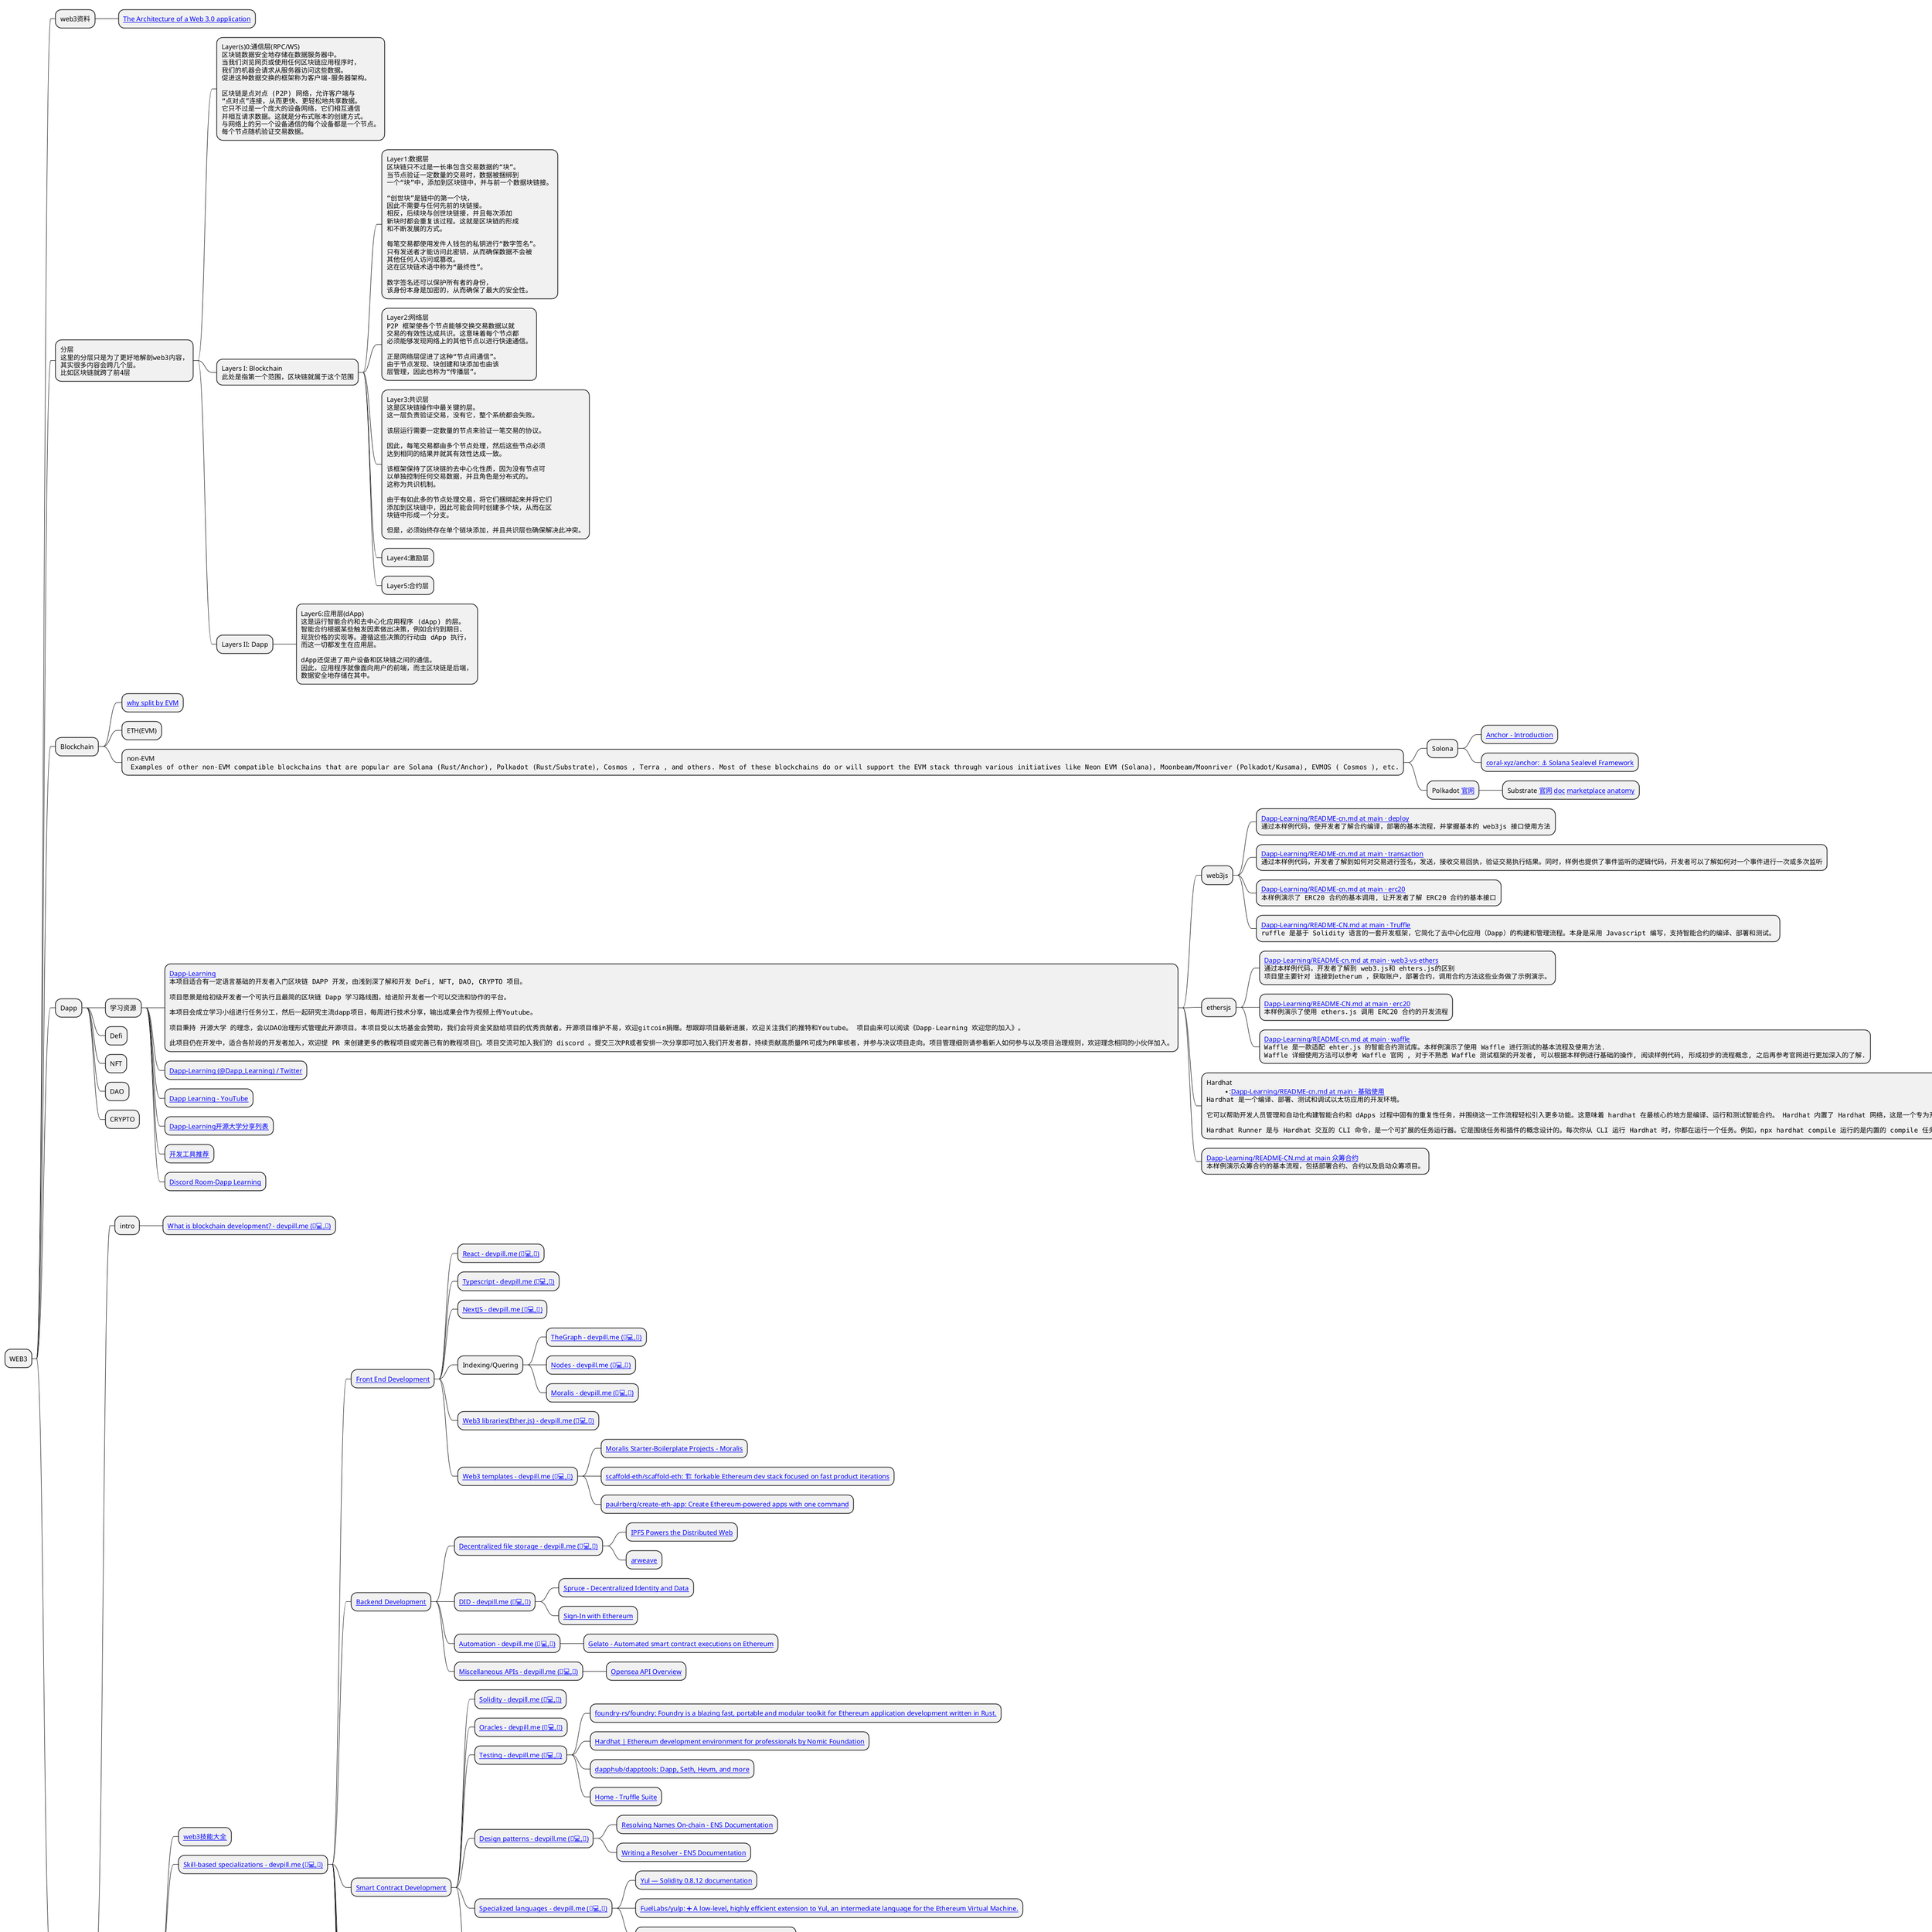 @startmindmap
* WEB3
** web3资料
*** [[https://www.preethikasireddy.com/post/the-architecture-of-a-web-3-0-application The Architecture of a Web 3.0 application]]
**:分层
<code>
这里的分层只是为了更好地解剖web3内容，
其实很多内容会跨几个层。
比如区块链就跨了前4层
</code>;
***:Layer(s)0:通信层(RPC/WS)
<code>
区块链数据安全地存储在数据服务器中。
当我们浏览网页或使用任何区块链应用程序时，
我们的机器会请求从服务器访问这些数据。
促进这种数据交换的框架称为客户端-服务器架构。

区块链是点对点 (P2P) 网络，允许客户端与
“点对点”连接，从而更快、更轻松地共享数据。
它只不过是一个庞大的设备网络，它们相互通信
并相互请求数据。这就是分布式账本的创建方式。
与网络上的另一个设备通信的每个设备都是一个节点。
每个节点随机验证交易数据。
</code>;
***:Layers I: Blockchain
<code>
此处是指第一个范围，区块链就属于这个范围
</code>;
****:Layer1:数据层
<code>
区块链只不过是一长串包含交易数据的“块”。
当节点验证一定数量的交易时，数据被捆绑到
一个“块”中，添加到区块链中，并与前一个数据块链接。

“创世块”是链中的第一个块，
因此不需要与任何先前的块链接。
相反，后续块与创世块链接，并且每次添加
新块时都会重复该过程。这就是区块链的形成
和不断发展的方式。

每笔交易都使用发件人钱包的私钥进行“数字签名”。
只有发送者才能访问此密钥，从而确保数据不会被
其他任何人访问或篡改。
这在区块链术语中称为“最终性”。

数字签名还可以保护所有者的身份，
该身份本身是加密的，从而确保了最大的安全性。
</code>;
****:Layer2:网络层
<code>
P2P 框架使各个节点能够交换交易数据以就
交易的有效性达成共识。这意味着每个节点都
必须能够发现网络上的其他节点以进行快速通信。

正是网络层促进了这种“节点间通信”。
由于节点发现、块创建和块添加也由该
层管理，因此也称为“传播层”。
</code>;
****:Layer3:共识层
<code>
这是区块链操作中最关键的层。
这一层负责验证交易，没有它，整个系统都会失败。

该层运行需要一定数量的节点来验证一笔交易的协议。

因此，每笔交易都由多个节点处理，然后这些节点必须
达到相同的结果并就其有效性达成一致。

该框架保持了区块链的去中心化性质，因为没有节点可
以单独控制任何交易数据，并且角色是分布式的。
这称为共识机制。

由于有如此多的节点处理交易，将它们捆绑起来并将它们
添加到区块链中，因此可能会同时创建多个块，从而在区
块链中形成一个分支。

但是，必须始终存在单个链块添加，并且共识层也确保解决此冲突。
</code>;
**** Layer4:激励层
**** Layer5:合约层
*** Layers II: Dapp
****:Layer6:应用层(dApp)
<code>
这是运行智能合约和去中心化应用程序 (dApp) 的层。
智能合约根据某些触发因素做出决策，例如合约到期日、
现货价格的实现等。遵循这些决策的行动由 dApp 执行，
而这一切都发生在应用层。

dApp还促进了用户设备和区块链之间的通信。
因此，应用程序就像面向用户的前端，而主区块链是后端，
数据安全地存储在其中。
</code>;
** Blockchain
*** [[https://www.devpill.me/docs/introduction/foreword/ why split by EVM]]
*** ETH(EVM)
***:non-EVM
<code>
 Examples of other non-EVM compatible blockchains that are popular are Solana (Rust/Anchor), Polkadot (Rust/Substrate), Cosmos , Terra , and others. Most of these blockchains do or will support the EVM stack through various initiatives like Neon EVM (Solana), Moonbeam/Moonriver (Polkadot/Kusama), EVMOS ( Cosmos ), etc.
</code>;
**** Solona
***** [[https://www.anchor-lang.com/ Anchor - Introduction]]
***** [[https://github.com/coral-xyz/anchor coral-xyz/anchor: ⚓ Solana Sealevel Framework]]
**** Polkadot [[https://polkadot.network/ 官网]]
***** Substrate [[https://substrate.io/ 官网]] [[https://docs.substrate.io/?mode=dark doc]] [[https://marketplace.substrate.io/ marketplace]] [[https://kuanhsiaokuo.github.io/programming_anatomy_in_rust/layer5_ecosystem/7_business/blockchain/substrate/substrate_intro.html anatomy]]
** Dapp
*** 学习资源
****:[[https://github.com/Dapp-Learning-DAO/Dapp-Learning/blob/main/README-CN.md Dapp-Learning]]
<code>
本项目适合有一定语言基础的开发者入门区块链 DAPP 开发，由浅到深了解和开发 DeFi, NFT, DAO, CRYPTO 项目。

项目愿景是给初级开发者一个可执行且最简的区块链 Dapp 学习路线图，给进阶开发者一个可以交流和协作的平台。

本项目会成立学习小组进行任务分工，然后一起研究主流dapp项目，每周进行技术分享，输出成果会作为视频上传Youtube。

项目秉持 开源大学 的理念，会以DAO治理形式管理此开源项目。本项目受以太坊基金会赞助，我们会将资金奖励给项目的优秀贡献者。开源项目维护不易，欢迎gitcoin捐赠。想跟踪项目最新进展，欢迎关注我们的推特和Youtube。 项目由来可以阅读《Dapp-Learning 欢迎您的加入》。

此项目仍在开发中，适合各阶段的开发者加入，欢迎提 PR 来创建更多的教程项目或完善已有的教程项目🤗。项目交流可加入我们的 discord 。提交三次PR或者安排一次分享即可加入我们开发者群，持续贡献高质量PR可成为PR审核者，并参与决议项目走向。项目管理细则请参看新人如何参与以及项目治理规则，欢迎理念相同的小伙伴加入。
</code>;
***** web3js
******:[[https://github.com/Dapp-Learning-DAO/Dapp-Learning/blob/main/basic/01-web3js-deploy/README-cn.md Dapp-Learning/README-cn.md at main · deploy]]
<code>
通过本样例代码，使开发者了解合约编译，部署的基本流程，并掌握基本的 web3js 接口使用方法
</code>;
******:[[https://github.com/Dapp-Learning-DAO/Dapp-Learning/blob/main/basic/02-web3js-transaction/README-cn.md Dapp-Learning/README-cn.md at main · transaction]]
<code>
通过本样例代码，开发者了解到如何对交易进行签名，发送，接收交易回执，验证交易执行结果。同时，样例也提供了事件监听的逻辑代码，开发者可以了解如何对一个事件进行一次或多次监听
</code>;
******:[[https://github.com/Dapp-Learning-DAO/Dapp-Learning/blob/main/basic/03-web3js-erc20/README-cn.md Dapp-Learning/README-cn.md at main · erc20]]
<code>
本样例演示了 ERC20 合约的基本调用, 让开发者了解 ERC20 合约的基本接口
</code>;
******:[[https://github.com/Dapp-Learning-DAO/Dapp-Learning/blob/main/basic/04-web3js-truffle/README-CN.md Dapp-Learning/README-CN.md at main · Truffle]]
<code>
ruffle 是基于 Solidity 语言的一套开发框架，它简化了去中心化应用（Dapp）的构建和管理流程。本身是采用 Javascript 编写，支持智能合约的编译、部署和测试。
</code>;
***** ethersjs
******:[[https://github.com/Dapp-Learning-DAO/Dapp-Learning/blob/main/basic/05-ethersjs-erc20/web3-vs-ethers/README-cn.md Dapp-Learning/README-cn.md at main · web3-vs-ethers]]
<code>
通过本样例代码，开发者了解到 web3.js和 ehters.js的区别
项目里主要针对 连接到etherum ，获取账户，部署合约，调用合约方法这些业务做了示例演示。
</code>;
******:[[https://github.com/Dapp-Learning-DAO/Dapp-Learning/blob/main/basic/05-ethersjs-erc20/README-CN.md Dapp-Learning/README-CN.md at main · erc20]]
<code>
本样例演示了使用 ethers.js 调用 ERC20 合约的开发流程
</code>;
******:[[https://github.com/Dapp-Learning-DAO/Dapp-Learning/blob/main/basic/06-ethersjs-waffle/README-cn.md Dapp-Learning/README-cn.md at main · waffle]]
<code>
Waffle 是一款适配 ehter.js 的智能合约测试库。本样例演示了使用 Waffle 进行测试的基本流程及使用方法.
Waffle 详细使用方法可以参考 Waffle 官网 , 对于不熟悉 Waffle 测试框架的开发者, 可以根据本样例进行基础的操作, 阅读样例代码, 形成初步的流程概念, 之后再参考官网进行更加深入的了解.
</code>;
*****:Hardhat
******:[[https://github.com/Dapp-Learning-DAO/Dapp-Learning/blob/main/basic/07-hardhat/README-cn.md Dapp-Learning/README-cn.md at main · 基础使用]]
<code>
Hardhat 是一个编译、部署、测试和调试以太坊应用的开发环境。

它可以帮助开发人员管理和自动化构建智能合约和 dApps 过程中固有的重复性任务，并围绕这一工作流程轻松引入更多功能。这意味着 hardhat 在最核心的地方是编译、运行和测试智能合约。 Hardhat 内置了 Hardhat 网络，这是一个专为开发设计的本地以太坊网络。主要功能有 Solidity 调试，跟踪调用堆栈、console.log()和交易失败时的明确错误信息提示等。

Hardhat Runner 是与 Hardhat 交互的 CLI 命令，是一个可扩展的任务运行器。它是围绕任务和插件的概念设计的。每次你从 CLI 运行 Hardhat 时，你都在运行一个任务。例如，npx hardhat compile 运行的是内置的 compile 任务。任务可以调用其他任务，允许定义复杂的工作流程。用户和插件可以覆盖现有的任务，从而定制和扩展工作流程。
</code>;
******:[[https://github.com/Dapp-Learning-DAO/Dapp-Learning/blob/main/basic/08-hardhat-graph/README-CN.md Dapp-Learning/README-CN.md at main · Graph]]
<code>
编写智能合约时，通常状态的变化是通过触发一个事件来表达，The Graph 则是捕捉区块链事件并提供一个查询事件的 GraphQL 接口，让我们可以方便的跟踪数据的变化。实际上很多 defi 协议都是 The Graph 来基于查询数据。
</code>;
******:[[https://github.com/Dapp-Learning-DAO/Dapp-Learning/blob/main/basic/09-hardhat-react/README-CN.md Dapp-Learning/README-CN.md at main · hardhat-react]]
<code>
app 开发中很重要的部分便是前端展示，本样例代码使用 hardhat 结合 react 和 MetaMask，演示如何开发 Dapp 前端页面，以及开发的基本流程及接口调用。开发者需要具备 react 框架开发能力才能很好的理解样例代码.

为方便获取，在 .env 中放入的私钥，格式为 "PRIVATE_KEY=xxxx", 然后代码自动从中读取
</code>;
******:[[https://github.com/Dapp-Learning-DAO/Dapp-Learning/blob/main/basic/10-hardhat-ipfs-erc721/README-CN.md hardhat-ipfs-erc721]]
<code>
是一个旨在创建持久且分布式存储和共享文件的网络传输协议。它是一种内容可寻址的对等超媒体分发协议。

在 IPFS 网络中的节点将构成一个分布式文件系统。它是一个开放源代码项目，自 2014 年开始由协议实验室在开源社区的帮助下发展。其最初由 Juan Benet 设计
IPFS 是一个对等的分布式文件系统，它尝试为所有计算设备连接同一个文件系统。在某些方面，IPFS 类似于万维网，也可以被视作一个独立的 BitTorrent 群、在同一个 Git 仓库中交换对象。 换种说法，IPFS 提供了一个高吞吐量、按内容寻址的块存储模型，及与内容相关超链接。这形成了一个广义的 Merkle 有向无环图（DAG）。

IPFS 结合了分布式散列表、鼓励块交换和一个自我认证的名字空间。IPFS 没有单点故障，并且节点不需要相互信任。分布式内容传递可以节约带宽，和防止 HTTP 方案可能遇到的 DDoS 攻击。

该文件系统可以通过多种方式访问，包括 FUSE 与 HTTP。将本地文件添加到 IPFS 文件系统可使其面向全世界可用。文件表示基于其哈希，因此有利于缓存。文件的分发采用一个基于 BitTorrent 的协议。其他查看内容的用户也有助于将内容提供给网络上的其他人。
IPFS 有一个称为 IPNS 的名称服务，它是一个基于 PKI 的全局名字空间，用于构筑信任链，这与其他 NS 兼容，并可以映射 DNS、.onion、.bit 等到 IPNS。
</code>;
****** [[https://github.com/Dapp-Learning-DAO/Dapp-Learning/blob/main/basic/11-react-express-hardhat/README-CN.md Express结合hardhat]]
*****:[[https://github.com/Dapp-Learning-DAO/Dapp-Learning/blob/main/basic/12-token-crowdfund/README-CN.md Dapp-Learning/README-CN.md at main 众筹合约]]
<code>
本样例演示众筹合约的基本流程，包括部署合约、合约以及启动众筹项目。
</code>;
**** [[https://twitter.com/Dapp_Learning Dapp-Learning (@Dapp_Learning) / Twitter]]
**** [[https://www.youtube.com/c/DappLearning/videos Dapp Learning - YouTube]]
**** [[https://docs.qq.com/doc/DQ3hWeVVXQ3JPbXFS Dapp-Learning开源大学分享列表]]
**** [[https://github.com/Dapp-Learning-DAO/Dapp-Learning/blob/main/docs/develop-tools.md 开发工具推荐]]
**** [[https://discord.com/invite/cRYNYXqPeR Discord Room-Dapp Learning]]
*** Defi
*** NFT
*** DAO
*** CRYPTO
** 开发指南
*** intro
**** [[https://www.devpill.me/docs/introduction/blockchain-development/ What is blockchain development? - devpill.me (👨‍💻,💊)]]
*** Ethereum
**** [[https://www.devpill.me/ web3技能大全]]
**** [[https://www.devpill.me/docs/introduction/skill-based/ Skill-based specializations - devpill.me (👨‍💻,💊)]]
***** [[https://www.devpill.me/docs/front-end-development/introduction/ Front End Development]]
****** [[https://www.devpill.me/docs/front-end-development/react/ React - devpill.me (👨‍💻,💊)]]
****** [[https://www.devpill.me/docs/front-end-development/typescript/ Typescript - devpill.me (👨‍💻,💊)]]
****** [[https://www.devpill.me/docs/front-end-development/nextjs/ NextJS - devpill.me (👨‍💻,💊)]]
****** Indexing/Quering
******* [[https://www.devpill.me/docs/front-end-development/indexing-querying/#thegraph TheGraph - devpill.me (👨‍💻,💊)]]
******* [[https://www.devpill.me/docs/front-end-development/indexing-querying/#nodes Nodes - devpill.me (👨‍💻,💊)]]
******* [[https://www.devpill.me/docs/front-end-development/indexing-querying/#moralis Moralis - devpill.me (👨‍💻,💊)]]
****** [[https://www.devpill.me/docs/front-end-development/web3-libraries/ Web3 libraries(Ether.js) - devpill.me (👨‍💻,💊)]]
****** [[https://www.devpill.me/docs/front-end-development/web3-templates/ Web3 templates - devpill.me (👨‍💻,💊)]]
******* [[https://docs.moralis.io/moralis-dapp/connect-the-sdk/boilerplate-projects Moralis Starter-Boilerplate Projects - Moralis]]
******* [[https://github.com/scaffold-eth/scaffold-eth scaffold-eth/scaffold-eth: 🏗 forkable Ethereum dev stack focused on fast product iterations]]
******* [[https://github.com/paulrberg/create-eth-app paulrberg/create-eth-app: Create Ethereum-powered apps with one command]]
***** [[https://www.devpill.me/docs/back-end-development/introduction/ Backend Development]]
****** [[https://www.devpill.me/docs/back-end-development/file-storage/ Decentralized file storage - devpill.me (👨‍💻,💊)]]
******* [[https://ipfs.tech/ IPFS Powers the Distributed Web]]
******* [[https://www.arweave.org/ arweave]]
****** [[https://www.devpill.me/docs/back-end-development/did/ DID - devpill.me (👨‍💻,💊)]]
******* [[https://www.spruceid.com/ Spruce - Decentralized Identity and Data]]
******* [[https://login.xyz/ Sign-In with Ethereum]]
****** [[https://www.devpill.me/docs/back-end-development/automation/ Automation - devpill.me (👨‍💻,💊)]]
******* [[https://www.gelato.network/ Gelato - Automated smart contract executions on Ethereum]]
****** [[https://www.devpill.me/docs/back-end-development/apis/ Miscellaneous APIs - devpill.me (👨‍💻,💊)]]
******* [[https://docs.opensea.io/reference/api-overview Opensea API Overview]]
***** [[https://www.devpill.me/docs/smart-contract-development/introduction/ Smart Contract Development]]
****** [[https://www.devpill.me/docs/smart-contract-development/solidity/ Solidity - devpill.me (👨‍💻,💊)]]
****** [[https://www.devpill.me/docs/smart-contract-development/oracles/ Oracles - devpill.me (👨‍💻,💊)]]
****** [[https://www.devpill.me/docs/smart-contract-development/testing/ Testing - devpill.me (👨‍💻,💊)]]
******* [[https://github.com/foundry-rs/foundry foundry-rs/foundry: Foundry is a blazing fast, portable and modular toolkit for Ethereum application development written in Rust.]]
******* [[https://hardhat.org/ Hardhat | Ethereum development environment for professionals by Nomic Foundation]]
******* [[https://github.com/dapphub/dapptools dapphub/dapptools: Dapp, Seth, Hevm, and more]]
******* [[https://trufflesuite.com/ Home - Truffle Suite]]
****** [[https://www.devpill.me/docs/smart-contract-development/design-patterns/ Design patterns - devpill.me (👨‍💻,💊)]]
******* [[https://docs.ens.domains/contract-developer-guide/resolving-names-on-chain Resolving Names On-chain - ENS Documentation]]
******* [[https://docs.ens.domains/contract-developer-guide/writing-a-resolver Writing a Resolver - ENS Documentation]]
****** [[https://www.devpill.me/docs/smart-contract-development/specialized-languages/ Specialized languages - devpill.me (👨‍💻,💊)]]
******* [[https://docs.soliditylang.org/en/v0.8.12/yul.html Yul — Solidity 0.8.12 documentation]]
******* [[https://github.com/fuelLabs/yulp FuelLabs/yulp: ➕ A low-level, highly efficient extension to Yul, an intermediate language for the Ethereum Virtual Machine.]]
******* [[https://docs.soliditylang.org/en/v0.8.12/assembly.html Inline Assembly — Solidity 0.8.12 documentation]]
****** [[https://www.devpill.me/docs/smart-contract-development/evm-deep-dive/ EVM deep dive - devpill.me (👨‍💻,💊)]]
******* [[https://noxx3xxon.notion.site/noxx3xxon/The-EVM-Handbook-bb38e175cc404111a391907c4975426d The EVM Handbook]]
******* [[https://freddycoen.medium.com/evm-starter-kit-1790bcc992ef EVM development Starter Kit. Note: This blog post is divided into… | by FreddyCoen | Medium]]
******* [[https://github.com/ethereumbook/ethereumbook/blob/develop/13evm.asciidoc ethereumbook/13evm.asciidoc at develop · ethereumbook/ethereumbook]]
******* [[https://femboy.capital/evm-pt1 A Playdate with the EVM - femboy capital]]
******* and more
*****:[[https://www.devpill.me/docs/full-stack-development/introduction/ Full Stack Development]]
<code>
Since rewriting the front end, back end and smart contract sections
would be pointless, I’ll dedicate this section just to list a bunch
of full-stack guides, tips and tricks, deployment guidelines, project
management, and other relevant information.
</code>;
****** [[https://github.com/ossu/computer-science ossu/computer-science: Path to a free self-taught education in Computer Science!]]
****** [[https://www.youtube.com/watch?v=MlJPjJQZtC8 👨‍🏫 Introduction to Ethereum development - YouTube]]
****** [[https://dev.to/edge-and-node/the-complete-guide-to-full-stack-web3-development-4g74 The Complete Guide to Full Stack Web3 Development - DEV Community]] [[https://twitter.com/dabit3 nader (🧱, 🚀) | nader.arweave.dev | nader.lens 🧢 (@dabit3) / Twitter]]
****** [[https://speedrunethereum.com/ Speed Run Ethereum]] [[https://twitter.com/austingriffith Austin Griffith (@austingriffith) / Twitter]]
****** [[https://www.youtube.com/watch?v=M576WGiDBdQ Solidity, Blockchain, and Smart Contract Course – Beginner to Expert Python Tutorial - YouTube]]
****** [[https://github.com/smartcontractkit/full-blockchain-solidity-course-py smartcontractkit/full-blockchain-solidity-course-py: Ultimate Solidity, Blockchain, and Smart Contract - Beginner to Expert Full Course | Python Edition]] [[https://twitter.com/PatrickAlphaC Patrick Collins (@PatrickAlphaC) / Twitter]]
****** [[https://github.com/OffcierCia/DeFi-Developer-Road-Map OffcierCia/DeFi-Developer-Road-Map: DeFi Developer roadmap is a curated Web3.0 Developer handbook which includes a list of the best tools for DApps, development resources and lifehacks.]]
****** [[https://www.youtube.com/watch?v=xXxjRzdYIss Build Uniswap Blockchain Web 3.0 App with Solidity | Next.js | Sanity.io ($100 Crypto Giveaway) - YouTube]]
***** [[https://www.devpill.me/docs/core-development/introduction/ Core Development]]
****** [[https://www.devpill.me/docs/core-development/general-learning/ General learning - devpill.me (👨‍💻,💊)]]
******:[[https://www.devpill.me/docs/core-development/l1/ Eth1 / execution layer]]
<code>
Networking: devp2p
EVM
Tx pool
Sync methods (Fast, Snap, Archive, Beam, Light)
State DB
User-facing (JSON RPC, tx tracing, etc.)
</code>;
******:[[https://www.devpill.me/docs/core-development/l2/ Eth2 / consensus layer]]
<code>
Networking: libp2p
Fork-choice
Attestations / BLS aggregation
Staking / Validator clients
Slashings
Sharding
</code>;
***** Security engineer
***** Protocol development
***** Cryptographer
***** Blockchain data analytics
**** [[https://www.devpill.me/docs/introduction/application-based/ Application-based specializations]]
***** DeFi
***** Creator Economy
***** MEV
***** L2s
***** Infrastructure
***** Gaming
***** Privacy
***** Coordination / Public goods

@endmindmap